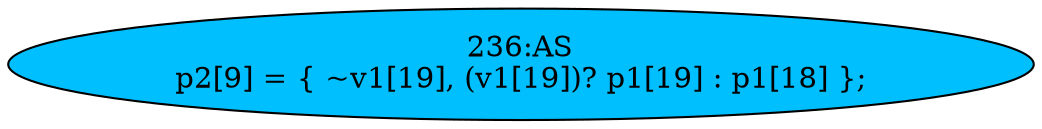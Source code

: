 strict digraph "" {
	node [label="\N"];
	"236:AS"	 [ast="<pyverilog.vparser.ast.Assign object at 0x7f40784bd250>",
		def_var="['p2']",
		fillcolor=deepskyblue,
		label="236:AS
p2[9] = { ~v1[19], (v1[19])? p1[19] : p1[18] };",
		statements="[]",
		style=filled,
		typ=Assign,
		use_var="['v1', 'v1', 'p1', 'p1']"];
}
